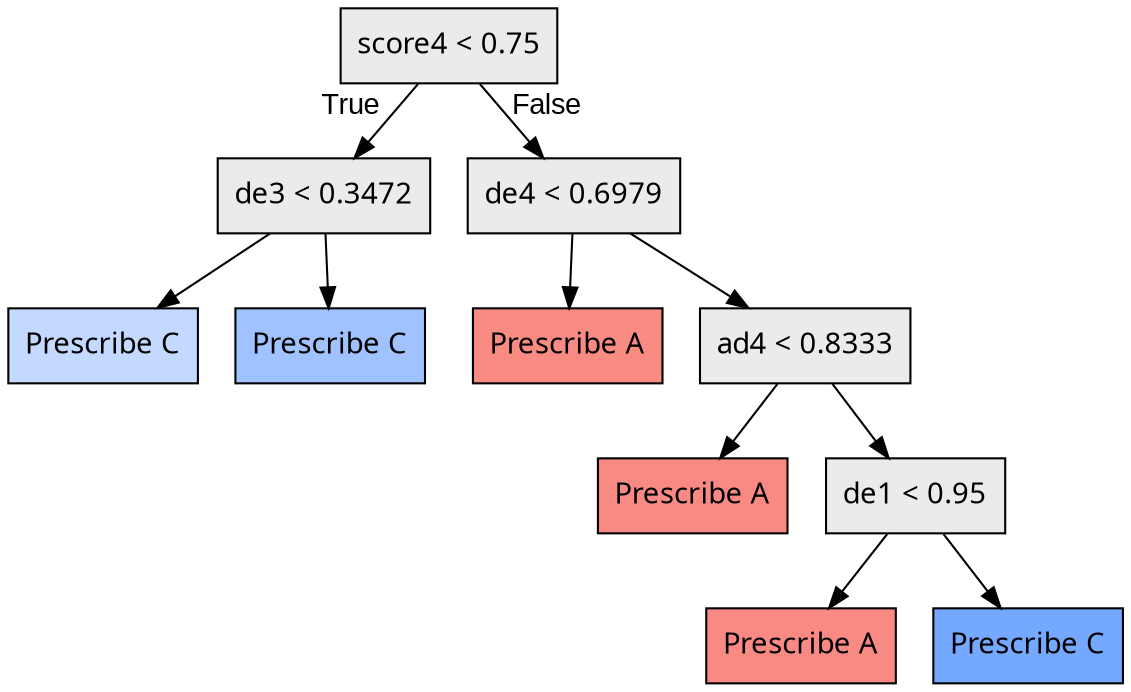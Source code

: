 digraph "G" {
1 [fillcolor="#EBEBEB", fontname="bold arial", label="score4 &lt; 0.75", shape=box, style="filled"];
2 [fillcolor="#EBEBEB", fontname="bold arial", label="de3 &lt; 0.3472", shape=box, style="filled"];
3 [color=black, fillcolor="#619CFF60", fontname="bold arial", label="Prescribe C", shape=box, style="filled"];
4 [color=black, fillcolor="#619CFF99", fontname="bold arial", label="Prescribe C", shape=box, style="filled"];
5 [fillcolor="#EBEBEB", fontname="bold arial", label="de4 &lt; 0.6979", shape=box, style="filled"];
6 [color=black, fillcolor="#F8766Dd8", fontname="bold arial", label="Prescribe A", shape=box, style="filled"];
7 [fillcolor="#EBEBEB", fontname="bold arial", label="ad4 &lt; 0.8333", shape=box, style="filled"];
8 [color=black, fillcolor="#F8766Dd9", fontname="bold arial", label="Prescribe A", shape=box, style="filled"];
9 [fillcolor="#EBEBEB", fontname="bold arial", label="de1 &lt; 0.95", shape=box, style="filled"];
10 [color=black, fillcolor="#F8766Dd9", fontname="bold arial", label="Prescribe A", shape=box, style="filled"];
11 [color=black, fillcolor="#619CFFdf", fontname="bold arial", label="Prescribe C", shape=box, style="filled"];
1 -> 2  [fontname="arial", headlabel="True", key=0, labelangle=45, labeldistance="2.5"];
1 -> 5  [fontname="arial", headlabel="False", key=0, labelangle="-45", labeldistance="2.5"];
2 -> 3  [key=0];
2 -> 4  [key=0];
5 -> 6  [key=0];
5 -> 7  [key=0];
7 -> 8  [key=0];
7 -> 9  [key=0];
9 -> 10  [key=0];
9 -> 11  [key=0];
}
